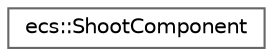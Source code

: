 digraph "Graphical Class Hierarchy"
{
 // LATEX_PDF_SIZE
  bgcolor="transparent";
  edge [fontname=Helvetica,fontsize=10,labelfontname=Helvetica,labelfontsize=10];
  node [fontname=Helvetica,fontsize=10,shape=box,height=0.2,width=0.4];
  rankdir="LR";
  Node0 [id="Node000000",label="ecs::ShootComponent",height=0.2,width=0.4,color="grey40", fillcolor="white", style="filled",URL="$structecs_1_1_shoot_component.html",tooltip=" "];
}
